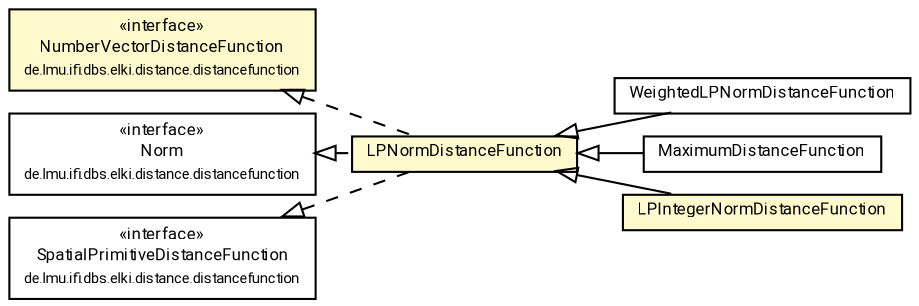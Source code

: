 #!/usr/local/bin/dot
#
# Class diagram 
# Generated by UMLGraph version R5_7_2-60-g0e99a6 (http://www.spinellis.gr/umlgraph/)
#

digraph G {
	graph [fontnames="svg"]
	edge [fontname="Roboto",fontsize=7,labelfontname="Roboto",labelfontsize=7,color="black"];
	node [fontname="Roboto",fontcolor="black",fontsize=8,shape=plaintext,margin=0,width=0,height=0];
	nodesep=0.15;
	ranksep=0.25;
	rankdir=LR;
	// de.lmu.ifi.dbs.elki.distance.distancefunction.NumberVectorDistanceFunction<O>
	c6097658 [label=<<table title="de.lmu.ifi.dbs.elki.distance.distancefunction.NumberVectorDistanceFunction" border="0" cellborder="1" cellspacing="0" cellpadding="2" bgcolor="LemonChiffon" href="../NumberVectorDistanceFunction.html" target="_parent">
		<tr><td><table border="0" cellspacing="0" cellpadding="1">
		<tr><td align="center" balign="center"> &#171;interface&#187; </td></tr>
		<tr><td align="center" balign="center"> <font face="Roboto">NumberVectorDistanceFunction</font> </td></tr>
		<tr><td align="center" balign="center"> <font face="Roboto" point-size="7.0">de.lmu.ifi.dbs.elki.distance.distancefunction</font> </td></tr>
		</table></td></tr>
		</table>>, URL="../NumberVectorDistanceFunction.html"];
	// de.lmu.ifi.dbs.elki.distance.distancefunction.Norm<O>
	c6097659 [label=<<table title="de.lmu.ifi.dbs.elki.distance.distancefunction.Norm" border="0" cellborder="1" cellspacing="0" cellpadding="2" href="../Norm.html" target="_parent">
		<tr><td><table border="0" cellspacing="0" cellpadding="1">
		<tr><td align="center" balign="center"> &#171;interface&#187; </td></tr>
		<tr><td align="center" balign="center"> <font face="Roboto">Norm</font> </td></tr>
		<tr><td align="center" balign="center"> <font face="Roboto" point-size="7.0">de.lmu.ifi.dbs.elki.distance.distancefunction</font> </td></tr>
		</table></td></tr>
		</table>>, URL="../Norm.html"];
	// de.lmu.ifi.dbs.elki.distance.distancefunction.SpatialPrimitiveDistanceFunction<V extends de.lmu.ifi.dbs.elki.data.spatial.SpatialComparable>
	c6097661 [label=<<table title="de.lmu.ifi.dbs.elki.distance.distancefunction.SpatialPrimitiveDistanceFunction" border="0" cellborder="1" cellspacing="0" cellpadding="2" href="../SpatialPrimitiveDistanceFunction.html" target="_parent">
		<tr><td><table border="0" cellspacing="0" cellpadding="1">
		<tr><td align="center" balign="center"> &#171;interface&#187; </td></tr>
		<tr><td align="center" balign="center"> <font face="Roboto">SpatialPrimitiveDistanceFunction</font> </td></tr>
		<tr><td align="center" balign="center"> <font face="Roboto" point-size="7.0">de.lmu.ifi.dbs.elki.distance.distancefunction</font> </td></tr>
		</table></td></tr>
		</table>>, URL="../SpatialPrimitiveDistanceFunction.html"];
	// de.lmu.ifi.dbs.elki.distance.distancefunction.minkowski.WeightedLPNormDistanceFunction
	c6098014 [label=<<table title="de.lmu.ifi.dbs.elki.distance.distancefunction.minkowski.WeightedLPNormDistanceFunction" border="0" cellborder="1" cellspacing="0" cellpadding="2" href="WeightedLPNormDistanceFunction.html" target="_parent">
		<tr><td><table border="0" cellspacing="0" cellpadding="1">
		<tr><td align="center" balign="center"> <font face="Roboto">WeightedLPNormDistanceFunction</font> </td></tr>
		</table></td></tr>
		</table>>, URL="WeightedLPNormDistanceFunction.html"];
	// de.lmu.ifi.dbs.elki.distance.distancefunction.minkowski.MaximumDistanceFunction
	c6098024 [label=<<table title="de.lmu.ifi.dbs.elki.distance.distancefunction.minkowski.MaximumDistanceFunction" border="0" cellborder="1" cellspacing="0" cellpadding="2" href="MaximumDistanceFunction.html" target="_parent">
		<tr><td><table border="0" cellspacing="0" cellpadding="1">
		<tr><td align="center" balign="center"> <font face="Roboto">MaximumDistanceFunction</font> </td></tr>
		</table></td></tr>
		</table>>, URL="MaximumDistanceFunction.html"];
	// de.lmu.ifi.dbs.elki.distance.distancefunction.minkowski.LPNormDistanceFunction
	c6098026 [label=<<table title="de.lmu.ifi.dbs.elki.distance.distancefunction.minkowski.LPNormDistanceFunction" border="0" cellborder="1" cellspacing="0" cellpadding="2" bgcolor="lemonChiffon" href="LPNormDistanceFunction.html" target="_parent">
		<tr><td><table border="0" cellspacing="0" cellpadding="1">
		<tr><td align="center" balign="center"> <font face="Roboto">LPNormDistanceFunction</font> </td></tr>
		</table></td></tr>
		</table>>, URL="LPNormDistanceFunction.html"];
	// de.lmu.ifi.dbs.elki.distance.distancefunction.minkowski.LPIntegerNormDistanceFunction
	c6098036 [label=<<table title="de.lmu.ifi.dbs.elki.distance.distancefunction.minkowski.LPIntegerNormDistanceFunction" border="0" cellborder="1" cellspacing="0" cellpadding="2" bgcolor="LemonChiffon" href="LPIntegerNormDistanceFunction.html" target="_parent">
		<tr><td><table border="0" cellspacing="0" cellpadding="1">
		<tr><td align="center" balign="center"> <font face="Roboto">LPIntegerNormDistanceFunction</font> </td></tr>
		</table></td></tr>
		</table>>, URL="LPIntegerNormDistanceFunction.html"];
	// de.lmu.ifi.dbs.elki.distance.distancefunction.minkowski.WeightedLPNormDistanceFunction extends de.lmu.ifi.dbs.elki.distance.distancefunction.minkowski.LPNormDistanceFunction
	c6098026 -> c6098014 [arrowtail=empty,dir=back,weight=10];
	// de.lmu.ifi.dbs.elki.distance.distancefunction.minkowski.MaximumDistanceFunction extends de.lmu.ifi.dbs.elki.distance.distancefunction.minkowski.LPNormDistanceFunction
	c6098026 -> c6098024 [arrowtail=empty,dir=back,weight=10];
	// de.lmu.ifi.dbs.elki.distance.distancefunction.minkowski.LPNormDistanceFunction implements de.lmu.ifi.dbs.elki.distance.distancefunction.SpatialPrimitiveDistanceFunction<V extends de.lmu.ifi.dbs.elki.data.spatial.SpatialComparable>
	c6097661 -> c6098026 [arrowtail=empty,style=dashed,dir=back,weight=9];
	// de.lmu.ifi.dbs.elki.distance.distancefunction.minkowski.LPNormDistanceFunction implements de.lmu.ifi.dbs.elki.distance.distancefunction.NumberVectorDistanceFunction<O>
	c6097658 -> c6098026 [arrowtail=empty,style=dashed,dir=back,weight=9];
	// de.lmu.ifi.dbs.elki.distance.distancefunction.minkowski.LPNormDistanceFunction implements de.lmu.ifi.dbs.elki.distance.distancefunction.Norm<O>
	c6097659 -> c6098026 [arrowtail=empty,style=dashed,dir=back,weight=9];
	// de.lmu.ifi.dbs.elki.distance.distancefunction.minkowski.LPIntegerNormDistanceFunction extends de.lmu.ifi.dbs.elki.distance.distancefunction.minkowski.LPNormDistanceFunction
	c6098026 -> c6098036 [arrowtail=empty,dir=back,weight=10];
}

